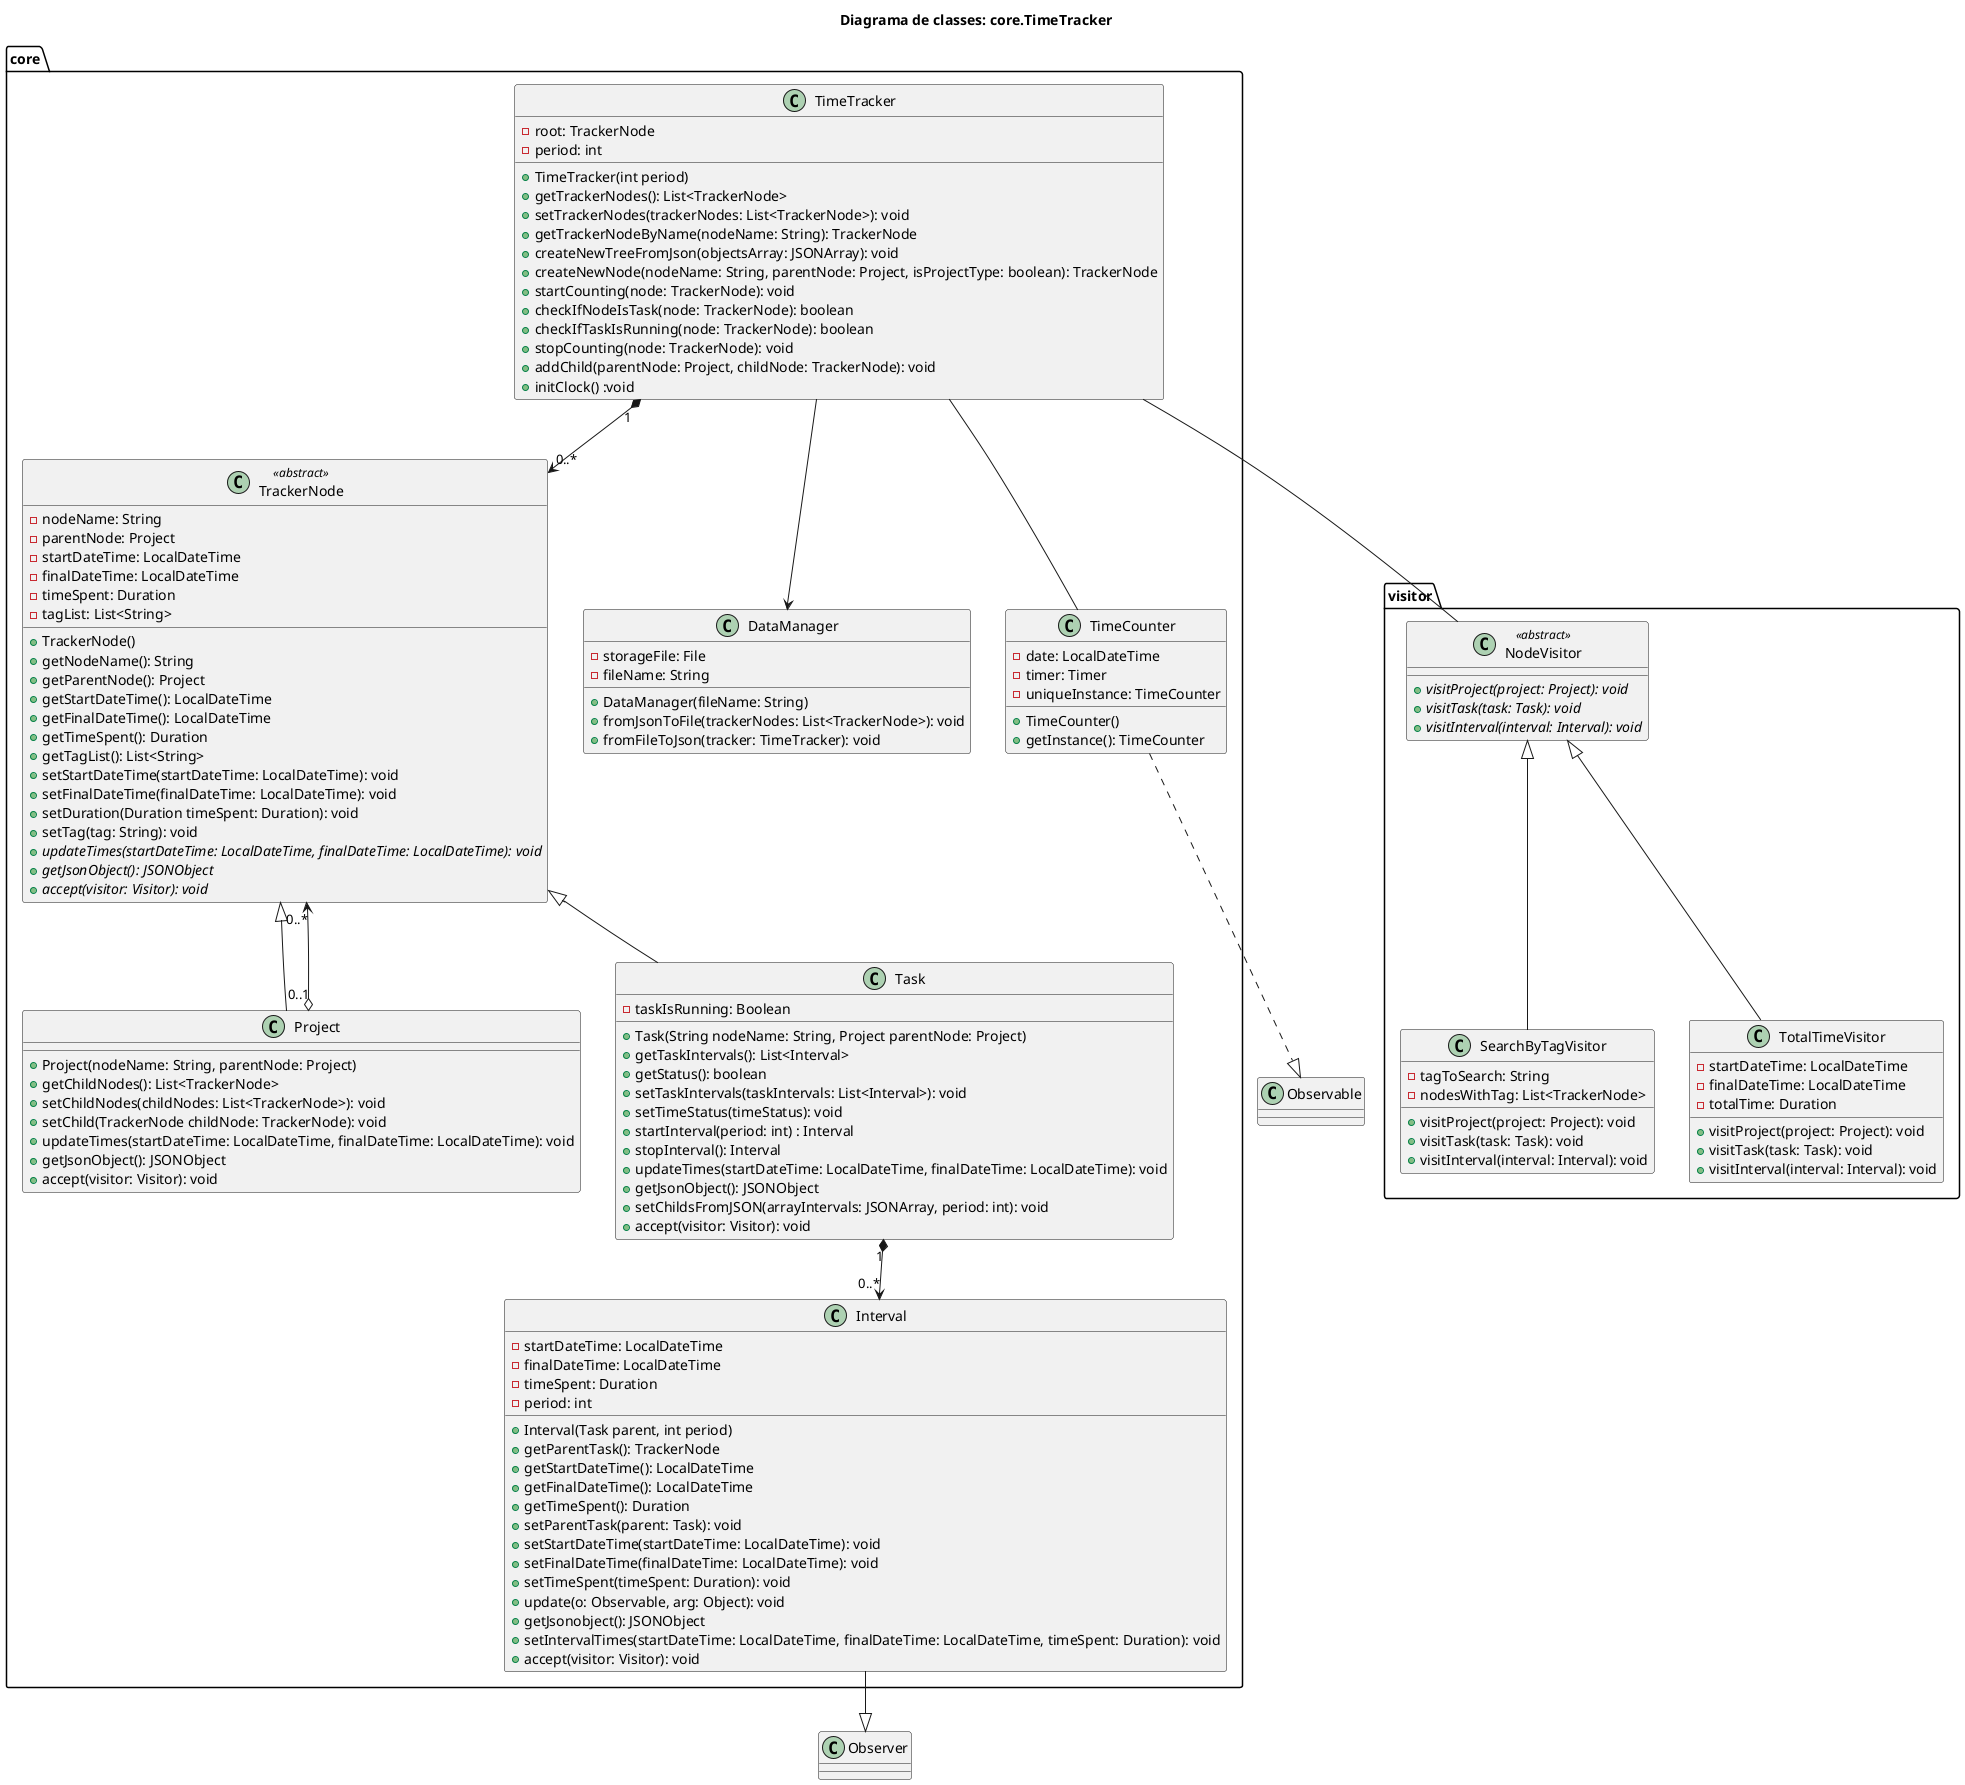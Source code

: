 @startuml
title Diagrama de classes: core.TimeTracker

class Observable{
}
class Observer{
}

class core.TimeTracker {
    - root: TrackerNode
    - period: int

    + TimeTracker(int period)
    + getTrackerNodes(): List<TrackerNode>
    + setTrackerNodes(trackerNodes: List<TrackerNode>): void
    + getTrackerNodeByName(nodeName: String): TrackerNode
    + createNewTreeFromJson(objectsArray: JSONArray): void
    + createNewNode(nodeName: String, parentNode: Project, isProjectType: boolean): TrackerNode
    + startCounting(node: TrackerNode): void
    + checkIfNodeIsTask(node: TrackerNode): boolean
    + checkIfTaskIsRunning(node: TrackerNode): boolean
    + stopCounting(node: TrackerNode): void
    + addChild(parentNode: Project, childNode: TrackerNode): void
    + initClock() :void
}

class core.TimeCounter {

    - date: LocalDateTime
    - timer: Timer
    - uniqueInstance: TimeCounter

    + TimeCounter()
    + getInstance(): TimeCounter
}

class core.DataManager {

    - storageFile: File
    - fileName: String

    + DataManager(fileName: String)
    + fromJsonToFile(trackerNodes: List<TrackerNode>): void
    + fromFileToJson(tracker: TimeTracker): void
}

class core.TrackerNode <<abstract>> {
    - nodeName: String
    - parentNode: Project
    - startDateTime: LocalDateTime
    - finalDateTime: LocalDateTime
    - timeSpent: Duration
    - tagList: List<String>

    + TrackerNode()
    + getNodeName(): String
    + getParentNode(): Project
    + getStartDateTime(): LocalDateTime
    + getFinalDateTime(): LocalDateTime
    + getTimeSpent(): Duration
    + getTagList(): List<String>
    + setStartDateTime(startDateTime: LocalDateTime): void
    + setFinalDateTime(finalDateTime: LocalDateTime): void
    + setDuration(Duration timeSpent: Duration): void
    + setTag(tag: String): void
    + {abstract} updateTimes(startDateTime: LocalDateTime, finalDateTime: LocalDateTime): void
    + {abstract} getJsonObject(): JSONObject
    + {abstract} accept(visitor: Visitor): void
}

class core.Project {

    + Project(nodeName: String, parentNode: Project)
    + getChildNodes(): List<TrackerNode>
    + setChildNodes(childNodes: List<TrackerNode>): void
    + setChild(TrackerNode childNode: TrackerNode): void
    + updateTimes(startDateTime: LocalDateTime, finalDateTime: LocalDateTime): void
    + getJsonObject(): JSONObject
    + accept(visitor: Visitor): void
}

class core.Task {
    - taskIsRunning: Boolean

    + Task(String nodeName: String, Project parentNode: Project)
    + getTaskIntervals(): List<Interval>
    + getStatus(): boolean
    + setTaskIntervals(taskIntervals: List<Interval>): void
    + setTimeStatus(timeStatus): void
    + startInterval(period: int) : Interval
    + stopInterval(): Interval
    + updateTimes(startDateTime: LocalDateTime, finalDateTime: LocalDateTime): void
    + getJsonObject(): JSONObject
    + setChildsFromJSON(arrayIntervals: JSONArray, period: int): void
    + accept(visitor: Visitor): void
}

class core.Interval {
    - startDateTime: LocalDateTime
    - finalDateTime: LocalDateTime
    - timeSpent: Duration
    - period: int

    + Interval(Task parent, int period)
    + getParentTask(): TrackerNode
    + getStartDateTime(): LocalDateTime
    + getFinalDateTime(): LocalDateTime
    + getTimeSpent(): Duration
    + setParentTask(parent: Task): void
    + setStartDateTime(startDateTime: LocalDateTime): void
    + setFinalDateTime(finalDateTime: LocalDateTime): void
    + setTimeSpent(timeSpent: Duration): void
    + update(o: Observable, arg: Object): void
    + getJsonobject(): JSONObject
    + setIntervalTimes(startDateTime: LocalDateTime, finalDateTime: LocalDateTime, timeSpent: Duration): void
    + accept(visitor: Visitor): void
}
core.TimeCounter ..|> Observable
core.Interval --|> Observer

core.TimeTracker -- core.TimeCounter
core.TimeTracker --> core.DataManager
core.TimeTracker "1" *--> "0..*" core.TrackerNode
core.Project "0..1" o--> "0..*" core.TrackerNode
core.TrackerNode <|-- core.Project
core.TrackerNode <|-- core.Task
core.Task "1" *--> "0..*" core.Interval

class visitor.NodeVisitor <<abstract>>{
    + {abstract} visitProject(project: Project): void
    + {abstract} visitTask(task: Task): void
    + {abstract} visitInterval(interval: Interval): void
}

class visitor.SearchByTagVisitor{
   -tagToSearch: String
   -nodesWithTag: List<TrackerNode>

   + visitProject(project: Project): void
   + visitTask(task: Task): void
   + visitInterval(interval: Interval): void
}

class visitor.TotalTimeVisitor{
   - startDateTime: LocalDateTime
   - finalDateTime: LocalDateTime
   - totalTime: Duration

   + visitProject(project: Project): void
   + visitTask(task: Task): void
   + visitInterval(interval: Interval): void
}


core.TimeTracker -- visitor.NodeVisitor
visitor.NodeVisitor <|-- visitor.SearchByTagVisitor
visitor.NodeVisitor <|-- visitor.TotalTimeVisitor


@enduml
